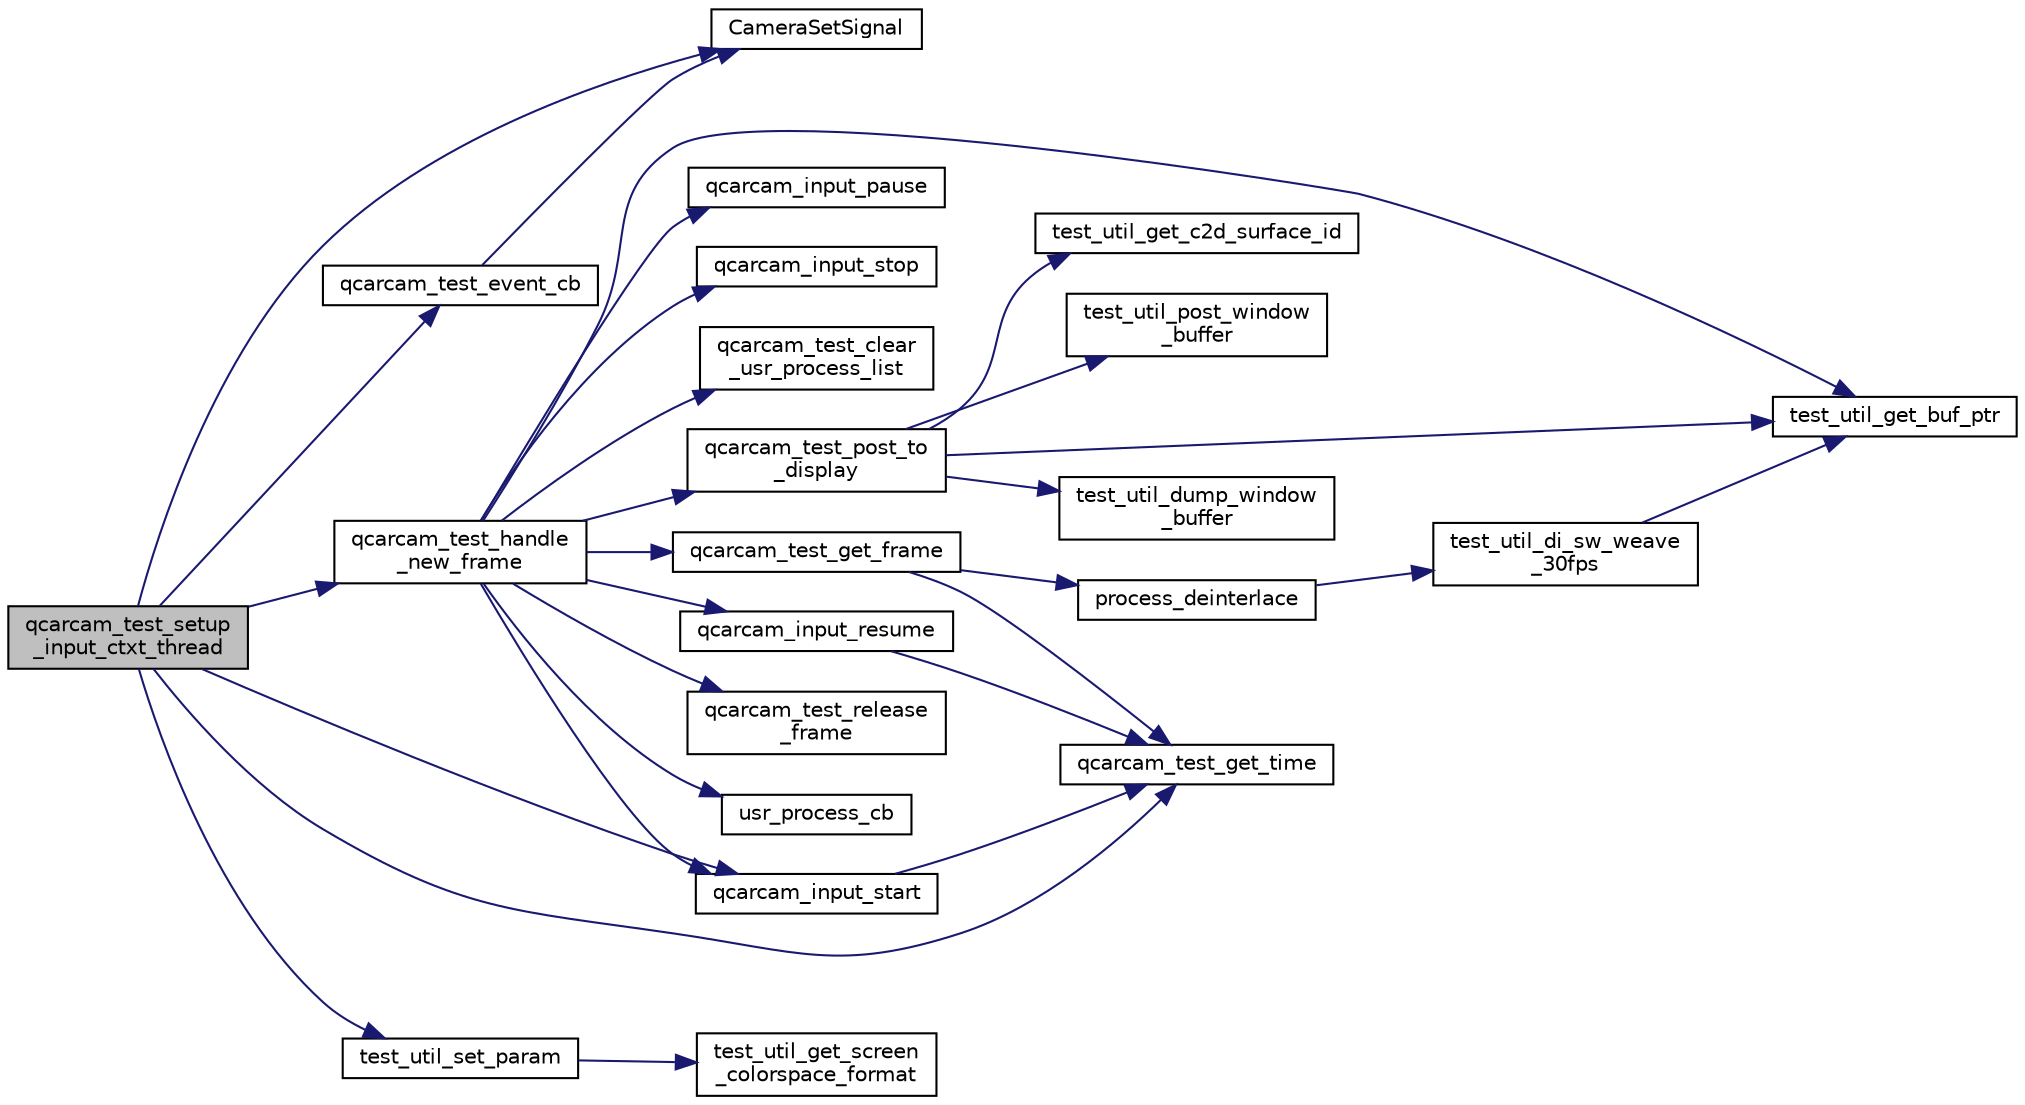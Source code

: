 digraph "qcarcam_test_setup_input_ctxt_thread"
{
 // LATEX_PDF_SIZE
  edge [fontname="Helvetica",fontsize="10",labelfontname="Helvetica",labelfontsize="10"];
  node [fontname="Helvetica",fontsize="10",shape=record];
  rankdir="LR";
  Node1 [label="qcarcam_test_setup\l_input_ctxt_thread",height=0.2,width=0.4,color="black", fillcolor="grey75", style="filled", fontcolor="black",tooltip=" "];
  Node1 -> Node2 [color="midnightblue",fontsize="10",style="solid"];
  Node2 [label="CameraSetSignal",height=0.2,width=0.4,color="black", fillcolor="white", style="filled",URL="$qcarcam__test_8cpp.html#a49a5e086861eaacb4069a03c4ea8c731",tooltip=" "];
  Node1 -> Node3 [color="midnightblue",fontsize="10",style="solid"];
  Node3 [label="qcarcam_input_start",height=0.2,width=0.4,color="black", fillcolor="white", style="filled",URL="$qcarcam__test_8cpp.html#a618ce40fb6f604b475d7bfc027f76db1",tooltip=" "];
  Node3 -> Node4 [color="midnightblue",fontsize="10",style="solid"];
  Node4 [label="qcarcam_test_get_time",height=0.2,width=0.4,color="black", fillcolor="white", style="filled",URL="$qcarcam__test_8cpp.html#a8797fba9a1603854ac68a21d6824169a",tooltip=" "];
  Node1 -> Node5 [color="midnightblue",fontsize="10",style="solid"];
  Node5 [label="qcarcam_test_event_cb",height=0.2,width=0.4,color="black", fillcolor="white", style="filled",URL="$qcarcam__test_8cpp.html#a7f4d5cb3936ed2c24cd92bd0e1964242",tooltip=" "];
  Node5 -> Node2 [color="midnightblue",fontsize="10",style="solid"];
  Node1 -> Node4 [color="midnightblue",fontsize="10",style="solid"];
  Node1 -> Node6 [color="midnightblue",fontsize="10",style="solid"];
  Node6 [label="qcarcam_test_handle\l_new_frame",height=0.2,width=0.4,color="black", fillcolor="white", style="filled",URL="$qcarcam__test_8cpp.html#a3187907bbf2e1fdfb4ed20fef050ae62",tooltip=" "];
  Node6 -> Node7 [color="midnightblue",fontsize="10",style="solid"];
  Node7 [label="qcarcam_input_pause",height=0.2,width=0.4,color="black", fillcolor="white", style="filled",URL="$qcarcam__test_8cpp.html#a6f81953cb32cca41fd71de50ba8bcb69",tooltip=" "];
  Node6 -> Node8 [color="midnightblue",fontsize="10",style="solid"];
  Node8 [label="qcarcam_input_resume",height=0.2,width=0.4,color="black", fillcolor="white", style="filled",URL="$qcarcam__test_8cpp.html#a771495f4ddec4db0f276b9f766b70802",tooltip=" "];
  Node8 -> Node4 [color="midnightblue",fontsize="10",style="solid"];
  Node6 -> Node3 [color="midnightblue",fontsize="10",style="solid"];
  Node6 -> Node9 [color="midnightblue",fontsize="10",style="solid"];
  Node9 [label="qcarcam_input_stop",height=0.2,width=0.4,color="black", fillcolor="white", style="filled",URL="$qcarcam__test_8cpp.html#afbd790e052c2ac6e127950ace2074189",tooltip=" "];
  Node6 -> Node10 [color="midnightblue",fontsize="10",style="solid"];
  Node10 [label="qcarcam_test_clear\l_usr_process_list",height=0.2,width=0.4,color="black", fillcolor="white", style="filled",URL="$qcarcam__test_8cpp.html#ab47dc326c1c6d25deeb6788e5e3ade4d",tooltip=" "];
  Node6 -> Node11 [color="midnightblue",fontsize="10",style="solid"];
  Node11 [label="qcarcam_test_get_frame",height=0.2,width=0.4,color="black", fillcolor="white", style="filled",URL="$qcarcam__test_8cpp.html#ad4c6fef83b86686ff8ec30cde7021e19",tooltip=" "];
  Node11 -> Node12 [color="midnightblue",fontsize="10",style="solid"];
  Node12 [label="process_deinterlace",height=0.2,width=0.4,color="black", fillcolor="white", style="filled",URL="$qcarcam__test_8cpp.html#aebac84547abfbc3849f28b7c18b961ce",tooltip=" "];
  Node12 -> Node13 [color="midnightblue",fontsize="10",style="solid"];
  Node13 [label="test_util_di_sw_weave\l_30fps",height=0.2,width=0.4,color="black", fillcolor="white", style="filled",URL="$test__util_8h.html#a4606454b55c3db0b58b808055b0104a2",tooltip="Deinterlace 2 fields from souce buf into dest new frame with software weave 30fps method."];
  Node13 -> Node14 [color="midnightblue",fontsize="10",style="solid"];
  Node14 [label="test_util_get_buf_ptr",height=0.2,width=0.4,color="black", fillcolor="white", style="filled",URL="$test__util_8h.html#a3585dc4f7b2fb7b4172374ffca12f069",tooltip="Get buffer virtual address."];
  Node11 -> Node4 [color="midnightblue",fontsize="10",style="solid"];
  Node6 -> Node15 [color="midnightblue",fontsize="10",style="solid"];
  Node15 [label="qcarcam_test_post_to\l_display",height=0.2,width=0.4,color="black", fillcolor="white", style="filled",URL="$qcarcam__test_8cpp.html#ae9cb7ae13873e13dd37cb09413a40055",tooltip=" "];
  Node15 -> Node16 [color="midnightblue",fontsize="10",style="solid"];
  Node16 [label="test_util_dump_window\l_buffer",height=0.2,width=0.4,color="black", fillcolor="white", style="filled",URL="$test__util_8h.html#adcaaa3e1cf469ccc80284c0b7cc88372",tooltip="Dump frame to a file."];
  Node15 -> Node14 [color="midnightblue",fontsize="10",style="solid"];
  Node15 -> Node17 [color="midnightblue",fontsize="10",style="solid"];
  Node17 [label="test_util_get_c2d_surface_id",height=0.2,width=0.4,color="black", fillcolor="white", style="filled",URL="$test__util_8h.html#aca4be8cc7d52626c42f7941627bfcfc4",tooltip="Get the ID from a C2D surface."];
  Node15 -> Node18 [color="midnightblue",fontsize="10",style="solid"];
  Node18 [label="test_util_post_window\l_buffer",height=0.2,width=0.4,color="black", fillcolor="white", style="filled",URL="$test__util_8h.html#a191c23327dba8ce55420c876825137a6",tooltip="Send frame to display."];
  Node6 -> Node19 [color="midnightblue",fontsize="10",style="solid"];
  Node19 [label="qcarcam_test_release\l_frame",height=0.2,width=0.4,color="black", fillcolor="white", style="filled",URL="$qcarcam__test_8cpp.html#a4c1c416b8d9929202c954dd3a3f3840b",tooltip=" "];
  Node6 -> Node14 [color="midnightblue",fontsize="10",style="solid"];
  Node6 -> Node20 [color="midnightblue",fontsize="10",style="solid"];
  Node20 [label="usr_process_cb",height=0.2,width=0.4,color="black", fillcolor="white", style="filled",URL="$qcarcam__test_8cpp.html#a0d615f6b689d3a6ee6057358a5196f83",tooltip=" "];
  Node1 -> Node21 [color="midnightblue",fontsize="10",style="solid"];
  Node21 [label="test_util_set_param",height=0.2,width=0.4,color="black", fillcolor="white", style="filled",URL="$test__util_8h.html#aba9e2319f7fac19835d5e8166283a276",tooltip="set the value of the window parameter"];
  Node21 -> Node22 [color="midnightblue",fontsize="10",style="solid"];
  Node22 [label="test_util_get_screen\l_colorspace_format",height=0.2,width=0.4,color="black", fillcolor="white", style="filled",URL="$test__util__qnx_8cpp.html#a5a51ef0181c23525a8c7fe77e71ef4dc",tooltip=" "];
}
